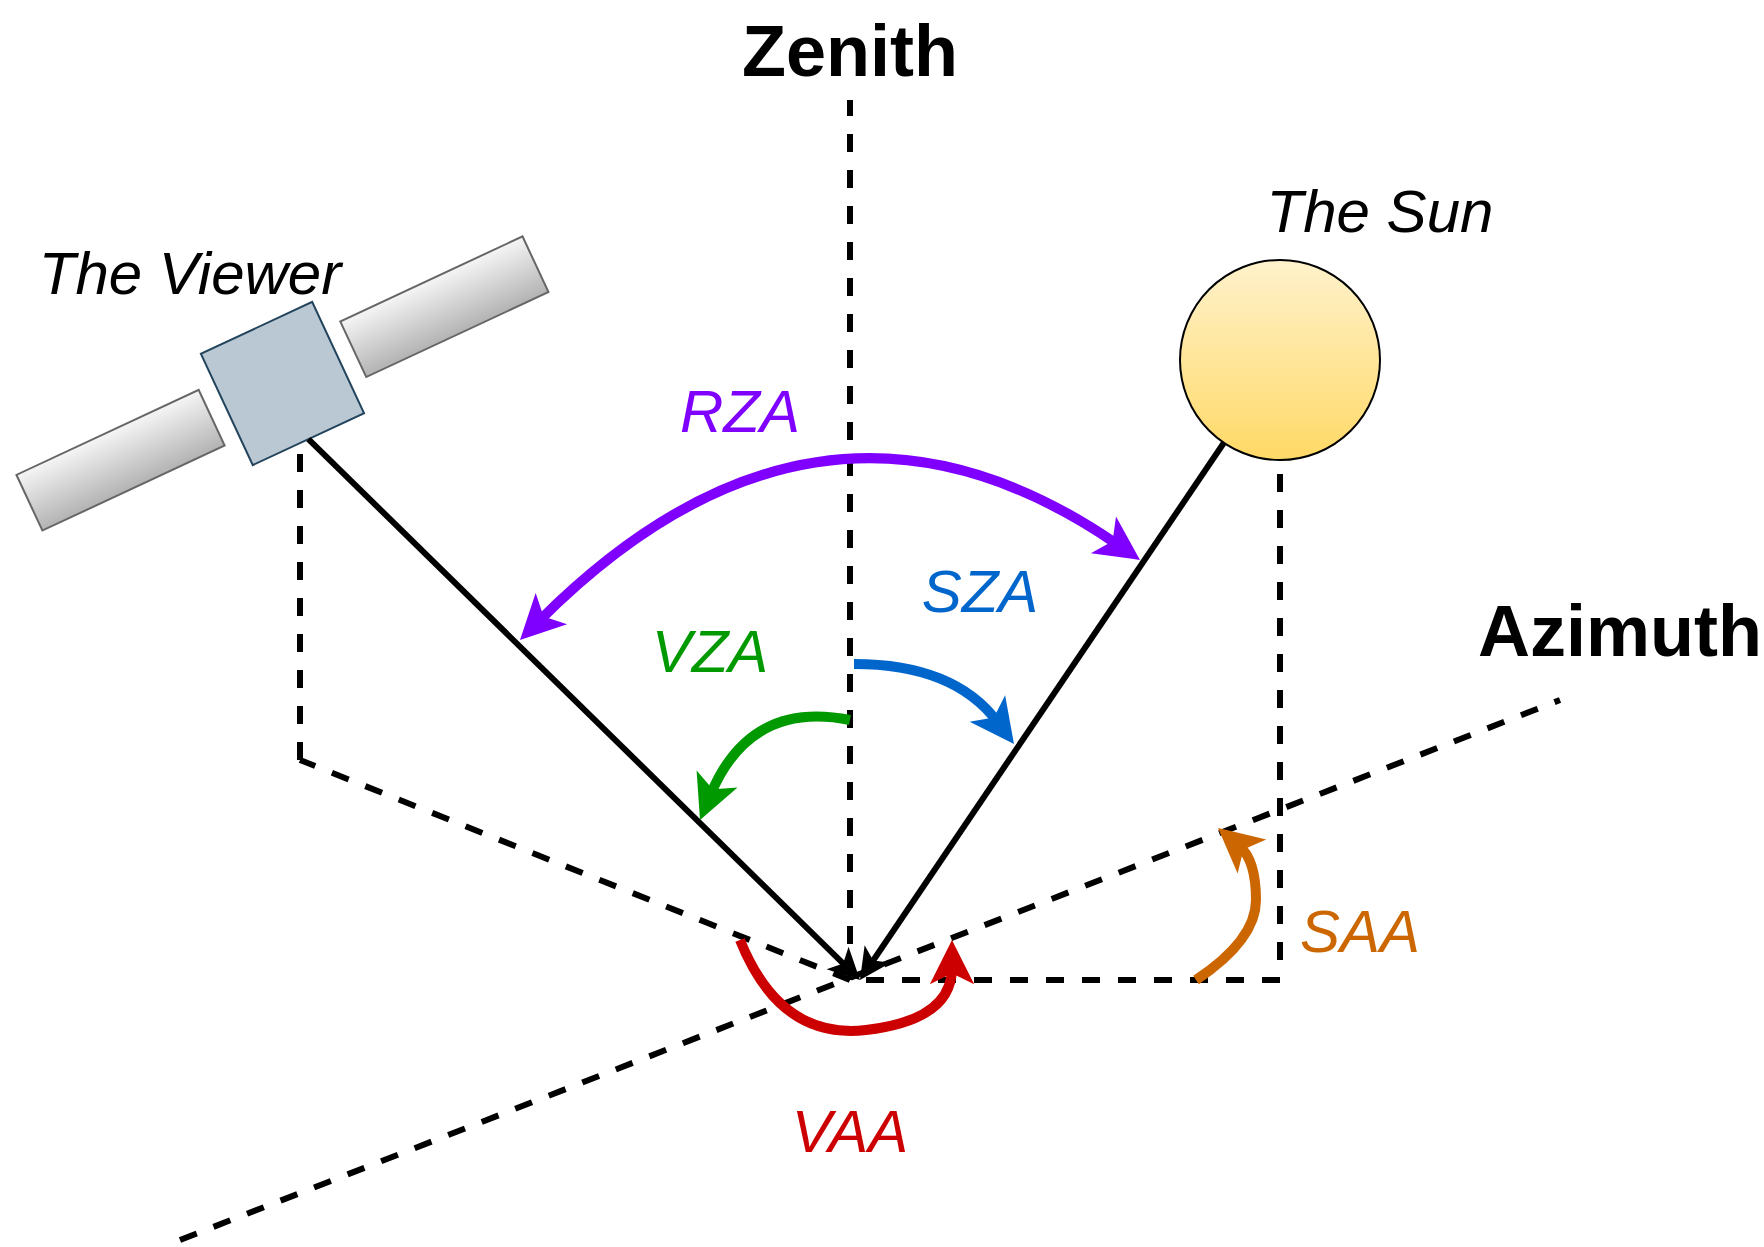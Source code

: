 <mxfile version="13.9.9" type="device"><diagram id="U6_VMnHDN18qXxA0qr6g" name="Page-1"><mxGraphModel dx="1422" dy="822" grid="1" gridSize="10" guides="1" tooltips="1" connect="1" arrows="1" fold="1" page="1" pageScale="1" pageWidth="1169" pageHeight="827" math="0" shadow="0"><root><mxCell id="0"/><mxCell id="1" parent="0"/><mxCell id="hHlJix_V7z92wzbqqt1D-1" value="" style="ellipse;whiteSpace=wrap;html=1;aspect=fixed;fillColor=#fff2cc;gradientColor=#ffd966;" parent="1" vertex="1"><mxGeometry x="750" y="280" width="100" height="100" as="geometry"/></mxCell><mxCell id="hHlJix_V7z92wzbqqt1D-2" value="" style="whiteSpace=wrap;html=1;aspect=fixed;strokeColor=#23445d;rotation=-25;fillColor=#bac8d3;" parent="1" vertex="1"><mxGeometry x="270.534" y="311.044" width="61.393" height="61.393" as="geometry"/></mxCell><mxCell id="hHlJix_V7z92wzbqqt1D-3" value="" style="rounded=0;whiteSpace=wrap;html=1;strokeColor=#666666;rotation=-25;fillColor=#f5f5f5;gradientColor=#b3b3b3;" parent="1" vertex="1"><mxGeometry x="331.926" y="288.021" width="100.533" height="30.696" as="geometry"/></mxCell><mxCell id="hHlJix_V7z92wzbqqt1D-4" value="" style="rounded=0;whiteSpace=wrap;html=1;strokeColor=#666666;rotation=-25;fillColor=#f5f5f5;gradientColor=#b3b3b3;" parent="1" vertex="1"><mxGeometry x="170.002" y="364.762" width="100.533" height="30.696" as="geometry"/></mxCell><mxCell id="hHlJix_V7z92wzbqqt1D-6" value="&lt;b&gt;&lt;font style=&quot;font-size: 36px&quot;&gt;Zenith&lt;/font&gt;&lt;/b&gt;" style="text;html=1;strokeColor=none;fillColor=none;align=center;verticalAlign=middle;whiteSpace=wrap;rounded=0;" parent="1" vertex="1"><mxGeometry x="515" y="150" width="140" height="50" as="geometry"/></mxCell><mxCell id="hHlJix_V7z92wzbqqt1D-15" value="" style="endArrow=none;html=1;entryX=0.5;entryY=1;entryDx=0;entryDy=0;strokeWidth=3;dashed=1;" parent="1" target="hHlJix_V7z92wzbqqt1D-6" edge="1"><mxGeometry width="50" height="50" relative="1" as="geometry"><mxPoint x="585" y="640" as="sourcePoint"/><mxPoint x="650" y="380" as="targetPoint"/></mxGeometry></mxCell><mxCell id="hHlJix_V7z92wzbqqt1D-16" value="" style="endArrow=classic;html=1;strokeWidth=3;exitX=0.5;exitY=1;exitDx=0;exitDy=0;" parent="1" source="hHlJix_V7z92wzbqqt1D-2" edge="1"><mxGeometry width="50" height="50" relative="1" as="geometry"><mxPoint x="600" y="430" as="sourcePoint"/><mxPoint x="590" y="640" as="targetPoint"/></mxGeometry></mxCell><mxCell id="hHlJix_V7z92wzbqqt1D-17" value="" style="endArrow=classic;html=1;strokeWidth=3;" parent="1" source="hHlJix_V7z92wzbqqt1D-1" edge="1"><mxGeometry width="50" height="50" relative="1" as="geometry"><mxPoint x="574.203" y="440.0" as="sourcePoint"/><mxPoint x="590" y="640" as="targetPoint"/></mxGeometry></mxCell><mxCell id="hHlJix_V7z92wzbqqt1D-18" value="" style="endArrow=none;html=1;strokeWidth=3;dashed=1;" parent="1" edge="1"><mxGeometry width="50" height="50" relative="1" as="geometry"><mxPoint x="250" y="770" as="sourcePoint"/><mxPoint x="940" y="500" as="targetPoint"/></mxGeometry></mxCell><mxCell id="hHlJix_V7z92wzbqqt1D-19" value="&lt;b&gt;&lt;font style=&quot;font-size: 36px&quot;&gt;Azimuth&lt;/font&gt;&lt;/b&gt;" style="text;html=1;strokeColor=none;fillColor=none;align=center;verticalAlign=middle;whiteSpace=wrap;rounded=0;" parent="1" vertex="1"><mxGeometry x="900" y="440" width="140" height="50" as="geometry"/></mxCell><mxCell id="hHlJix_V7z92wzbqqt1D-20" value="" style="endArrow=none;html=1;strokeWidth=3;dashed=1;" parent="1" edge="1"><mxGeometry width="50" height="50" relative="1" as="geometry"><mxPoint x="585" y="640" as="sourcePoint"/><mxPoint x="310" y="530" as="targetPoint"/></mxGeometry></mxCell><mxCell id="hHlJix_V7z92wzbqqt1D-21" value="" style="endArrow=none;html=1;strokeWidth=3;dashed=1;" parent="1" edge="1"><mxGeometry width="50" height="50" relative="1" as="geometry"><mxPoint x="800" y="640" as="sourcePoint"/><mxPoint x="590" y="640" as="targetPoint"/></mxGeometry></mxCell><mxCell id="hHlJix_V7z92wzbqqt1D-22" value="" style="curved=1;endArrow=classic;html=1;strokeWidth=5;strokeColor=#0066CC;" parent="1" edge="1"><mxGeometry width="50" height="50" relative="1" as="geometry"><mxPoint x="587" y="482" as="sourcePoint"/><mxPoint x="667" y="522" as="targetPoint"/><Array as="points"><mxPoint x="637" y="482"/></Array></mxGeometry></mxCell><mxCell id="hHlJix_V7z92wzbqqt1D-23" value="" style="curved=1;endArrow=classic;html=1;strokeWidth=5;noLabel=1;fontColor=none;strokeColor=#009900;" parent="1" edge="1"><mxGeometry width="50" height="50" relative="1" as="geometry"><mxPoint x="585" y="510" as="sourcePoint"/><mxPoint x="510" y="560" as="targetPoint"/><Array as="points"><mxPoint x="535" y="500"/></Array></mxGeometry></mxCell><mxCell id="hHlJix_V7z92wzbqqt1D-24" value="&lt;font size=&quot;1&quot;&gt;&lt;i style=&quot;font-size: 30px&quot;&gt;VZA&lt;/i&gt;&lt;/font&gt;" style="text;html=1;strokeColor=none;fillColor=none;align=center;verticalAlign=middle;whiteSpace=wrap;rounded=0;fontColor=#009900;" parent="1" vertex="1"><mxGeometry x="445" y="450" width="140" height="50" as="geometry"/></mxCell><mxCell id="hHlJix_V7z92wzbqqt1D-25" value="&lt;font size=&quot;1&quot;&gt;&lt;i style=&quot;font-size: 30px&quot;&gt;SZA&lt;/i&gt;&lt;/font&gt;" style="text;html=1;strokeColor=none;fillColor=none;align=center;verticalAlign=middle;whiteSpace=wrap;rounded=0;fontColor=#0066CC;" parent="1" vertex="1"><mxGeometry x="580" y="420" width="140" height="50" as="geometry"/></mxCell><mxCell id="hHlJix_V7z92wzbqqt1D-26" value="&lt;font size=&quot;1&quot;&gt;&lt;i style=&quot;font-size: 30px&quot;&gt;The Viewer&lt;/i&gt;&lt;/font&gt;" style="text;html=1;strokeColor=none;fillColor=none;align=center;verticalAlign=middle;whiteSpace=wrap;rounded=0;" parent="1" vertex="1"><mxGeometry x="160" y="261.04" width="190" height="50" as="geometry"/></mxCell><mxCell id="hHlJix_V7z92wzbqqt1D-27" value="&lt;font size=&quot;1&quot;&gt;&lt;i style=&quot;font-size: 30px&quot;&gt;The Sun&lt;/i&gt;&lt;/font&gt;" style="text;html=1;strokeColor=none;fillColor=none;align=center;verticalAlign=middle;whiteSpace=wrap;rounded=0;" parent="1" vertex="1"><mxGeometry x="780" y="230.0" width="140" height="50" as="geometry"/></mxCell><mxCell id="hHlJix_V7z92wzbqqt1D-28" value="" style="endArrow=none;html=1;strokeWidth=3;dashed=1;entryX=0.5;entryY=1;entryDx=0;entryDy=0;" parent="1" target="hHlJix_V7z92wzbqqt1D-1" edge="1"><mxGeometry width="50" height="50" relative="1" as="geometry"><mxPoint x="800" y="630" as="sourcePoint"/><mxPoint x="600" y="650" as="targetPoint"/></mxGeometry></mxCell><mxCell id="hHlJix_V7z92wzbqqt1D-29" value="" style="endArrow=none;html=1;strokeWidth=3;dashed=1;entryX=0.5;entryY=1;entryDx=0;entryDy=0;" parent="1" edge="1"><mxGeometry width="50" height="50" relative="1" as="geometry"><mxPoint x="310" y="530" as="sourcePoint"/><mxPoint x="310" y="372.44" as="targetPoint"/></mxGeometry></mxCell><mxCell id="hHlJix_V7z92wzbqqt1D-30" value="&lt;font size=&quot;1&quot;&gt;&lt;i style=&quot;font-size: 30px&quot;&gt;VAA&lt;/i&gt;&lt;/font&gt;" style="text;html=1;strokeColor=none;fillColor=none;align=center;verticalAlign=middle;whiteSpace=wrap;rounded=0;fontColor=#CC0000;" parent="1" vertex="1"><mxGeometry x="515" y="690" width="140" height="50" as="geometry"/></mxCell><mxCell id="hHlJix_V7z92wzbqqt1D-31" value="&lt;font size=&quot;1&quot;&gt;&lt;i style=&quot;font-size: 30px&quot;&gt;SAA&lt;/i&gt;&lt;/font&gt;" style="text;html=1;strokeColor=none;fillColor=none;align=center;verticalAlign=middle;whiteSpace=wrap;rounded=0;fontColor=#CC6600;" parent="1" vertex="1"><mxGeometry x="770" y="590" width="140" height="50" as="geometry"/></mxCell><mxCell id="hHlJix_V7z92wzbqqt1D-32" value="" style="curved=1;endArrow=classic;html=1;strokeWidth=5;strokeColor=#CC6600;" parent="1" edge="1"><mxGeometry width="50" height="50" relative="1" as="geometry"><mxPoint x="758" y="640" as="sourcePoint"/><mxPoint x="769" y="564" as="targetPoint"/><Array as="points"><mxPoint x="788" y="620"/><mxPoint x="788" y="580"/></Array></mxGeometry></mxCell><mxCell id="hHlJix_V7z92wzbqqt1D-34" value="" style="curved=1;endArrow=classic;html=1;strokeWidth=5;strokeColor=#CC0000;" parent="1" edge="1"><mxGeometry width="50" height="50" relative="1" as="geometry"><mxPoint x="530" y="620" as="sourcePoint"/><mxPoint x="636" y="620" as="targetPoint"/><Array as="points"><mxPoint x="550" y="670"/><mxPoint x="636" y="660"/></Array></mxGeometry></mxCell><mxCell id="Jf1jm_IOso5g0MIxrGc1-1" value="" style="curved=1;endArrow=classic;html=1;strokeWidth=5;noLabel=1;fontColor=none;startArrow=classic;startFill=1;strokeColor=#7F00FF;" edge="1" parent="1"><mxGeometry width="50" height="50" relative="1" as="geometry"><mxPoint x="730" y="430" as="sourcePoint"/><mxPoint x="420" y="470" as="targetPoint"/><Array as="points"><mxPoint x="570" y="320"/></Array></mxGeometry></mxCell><mxCell id="Jf1jm_IOso5g0MIxrGc1-2" value="&lt;font size=&quot;1&quot; color=&quot;#7f00ff&quot;&gt;&lt;i style=&quot;font-size: 30px&quot;&gt;RZA&lt;/i&gt;&lt;/font&gt;" style="text;html=1;strokeColor=none;fillColor=none;align=center;verticalAlign=middle;whiteSpace=wrap;rounded=0;fontColor=#009900;" vertex="1" parent="1"><mxGeometry x="460" y="330" width="140" height="50" as="geometry"/></mxCell></root></mxGraphModel></diagram></mxfile>